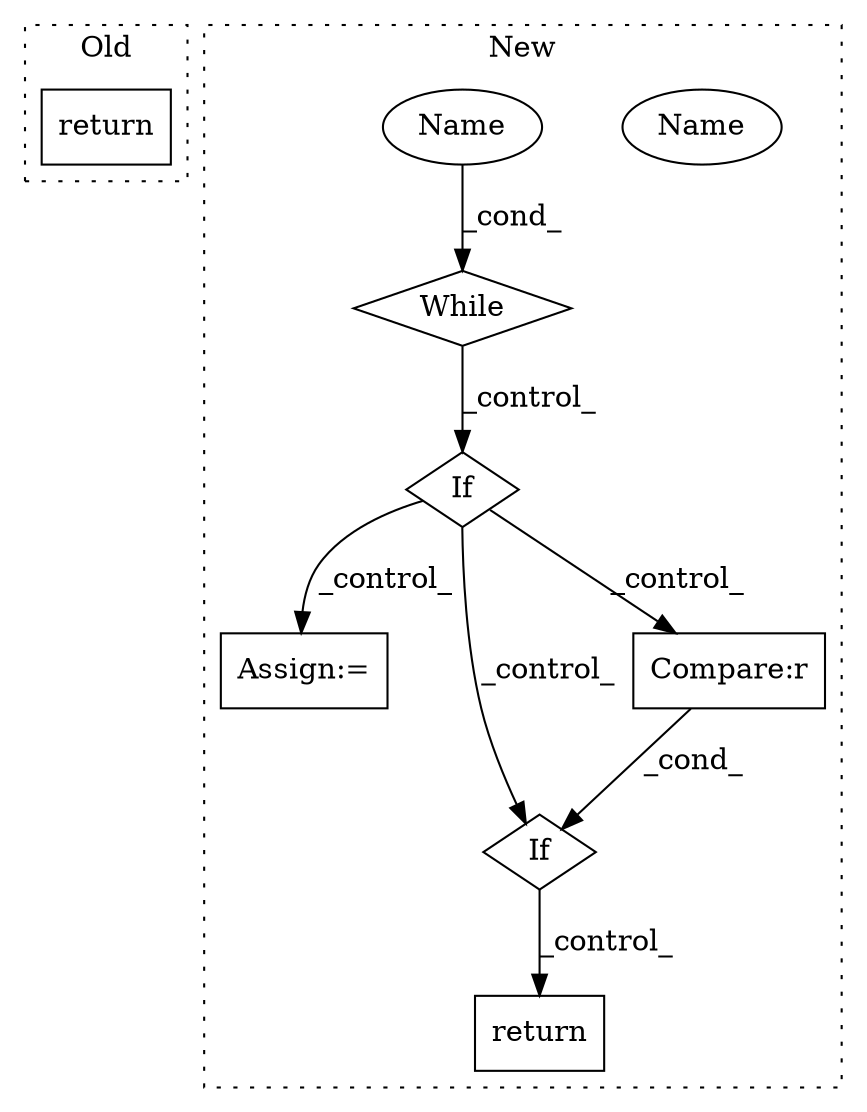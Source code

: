 digraph G {
subgraph cluster0 {
1 [label="return" a="93" s="10270" l="7" shape="box"];
label = "Old";
style="dotted";
}
subgraph cluster1 {
2 [label="While" a="52" s="10990,11000" l="6,10" shape="diamond"];
3 [label="Assign:=" a="68" s="11221" l="3" shape="box"];
4 [label="Name" a="87" s="10996" l="4" shape="ellipse"];
5 [label="If" a="96" s="11597" l="0" shape="diamond"];
6 [label="Compare:r" a="40" s="11597" l="15" shape="box"];
7 [label="If" a="96" s="11142" l="3" shape="diamond"];
8 [label="return" a="93" s="11663" l="7" shape="box"];
9 [label="Name" a="87" s="10996" l="4" shape="ellipse"];
label = "New";
style="dotted";
}
2 -> 7 [label="_control_"];
5 -> 8 [label="_control_"];
6 -> 5 [label="_cond_"];
7 -> 5 [label="_control_"];
7 -> 3 [label="_control_"];
7 -> 6 [label="_control_"];
9 -> 2 [label="_cond_"];
}